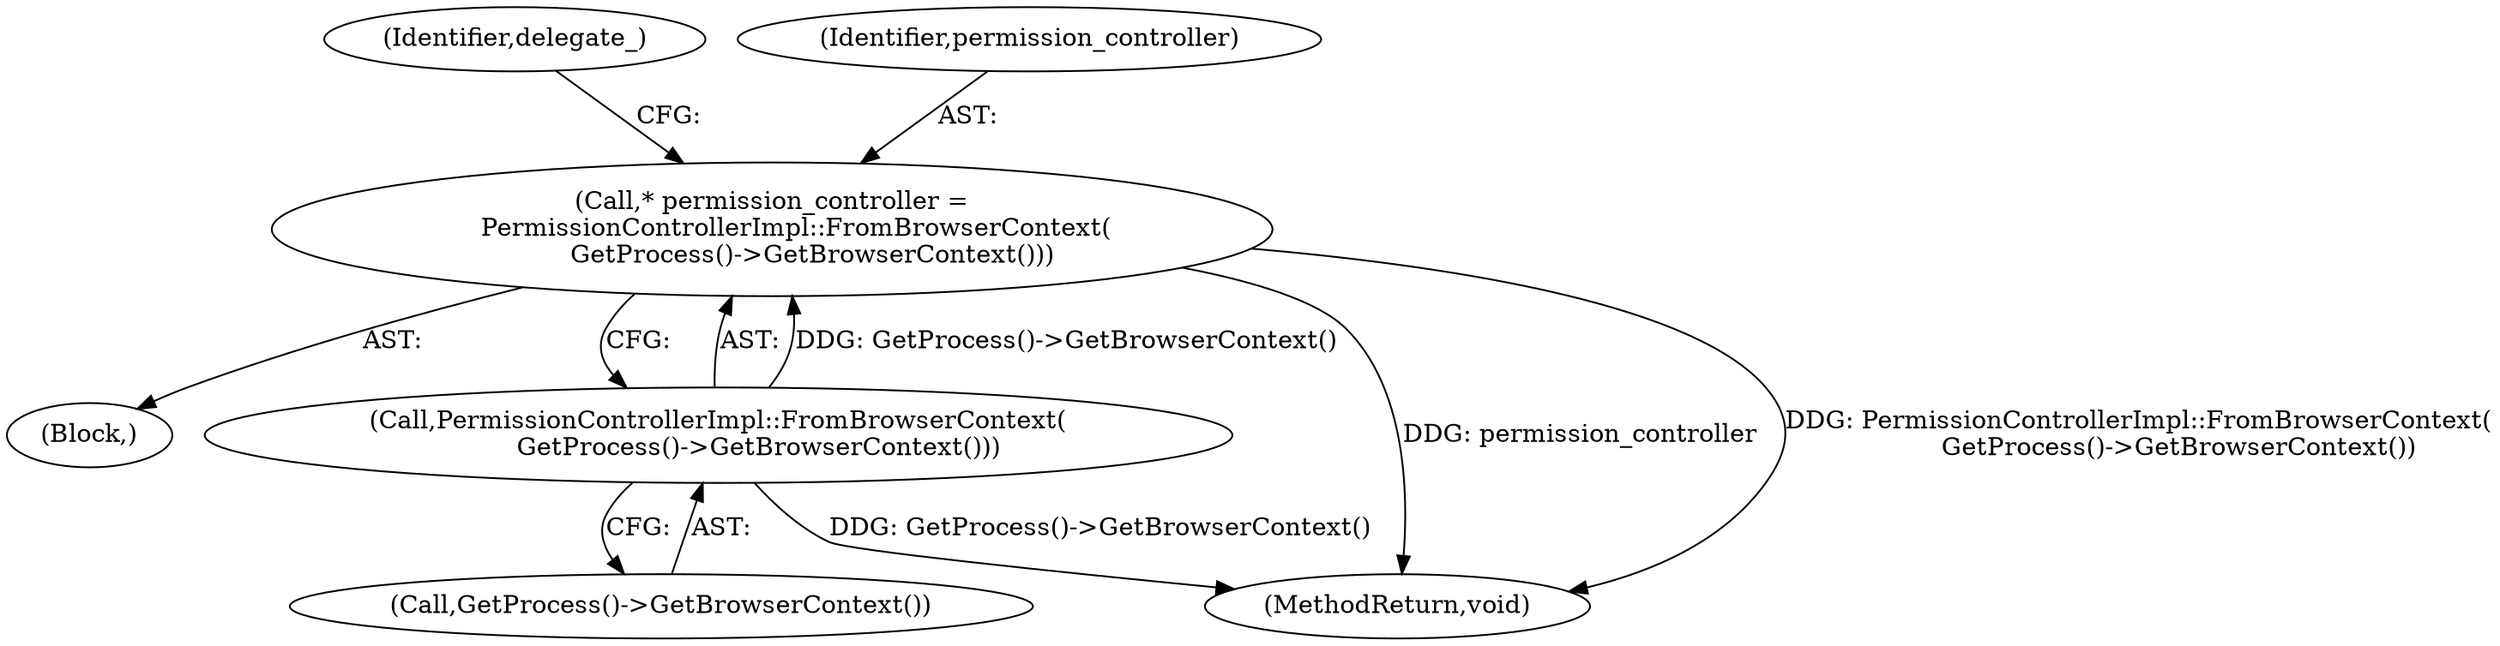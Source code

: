digraph "0_Chrome_971548cdca2d4c0a6fedd3db0c94372c2a27eac3_0@pointer" {
"1000107" [label="(Call,* permission_controller =\n      PermissionControllerImpl::FromBrowserContext(\n          GetProcess()->GetBrowserContext()))"];
"1000109" [label="(Call,PermissionControllerImpl::FromBrowserContext(\n          GetProcess()->GetBrowserContext()))"];
"1000107" [label="(Call,* permission_controller =\n      PermissionControllerImpl::FromBrowserContext(\n          GetProcess()->GetBrowserContext()))"];
"1000109" [label="(Call,PermissionControllerImpl::FromBrowserContext(\n          GetProcess()->GetBrowserContext()))"];
"1000112" [label="(Identifier,delegate_)"];
"1000110" [label="(Call,GetProcess()->GetBrowserContext())"];
"1000101" [label="(Block,)"];
"1000108" [label="(Identifier,permission_controller)"];
"1000390" [label="(MethodReturn,void)"];
"1000107" -> "1000101"  [label="AST: "];
"1000107" -> "1000109"  [label="CFG: "];
"1000108" -> "1000107"  [label="AST: "];
"1000109" -> "1000107"  [label="AST: "];
"1000112" -> "1000107"  [label="CFG: "];
"1000107" -> "1000390"  [label="DDG: permission_controller"];
"1000107" -> "1000390"  [label="DDG: PermissionControllerImpl::FromBrowserContext(\n          GetProcess()->GetBrowserContext())"];
"1000109" -> "1000107"  [label="DDG: GetProcess()->GetBrowserContext()"];
"1000109" -> "1000110"  [label="CFG: "];
"1000110" -> "1000109"  [label="AST: "];
"1000109" -> "1000390"  [label="DDG: GetProcess()->GetBrowserContext()"];
}
